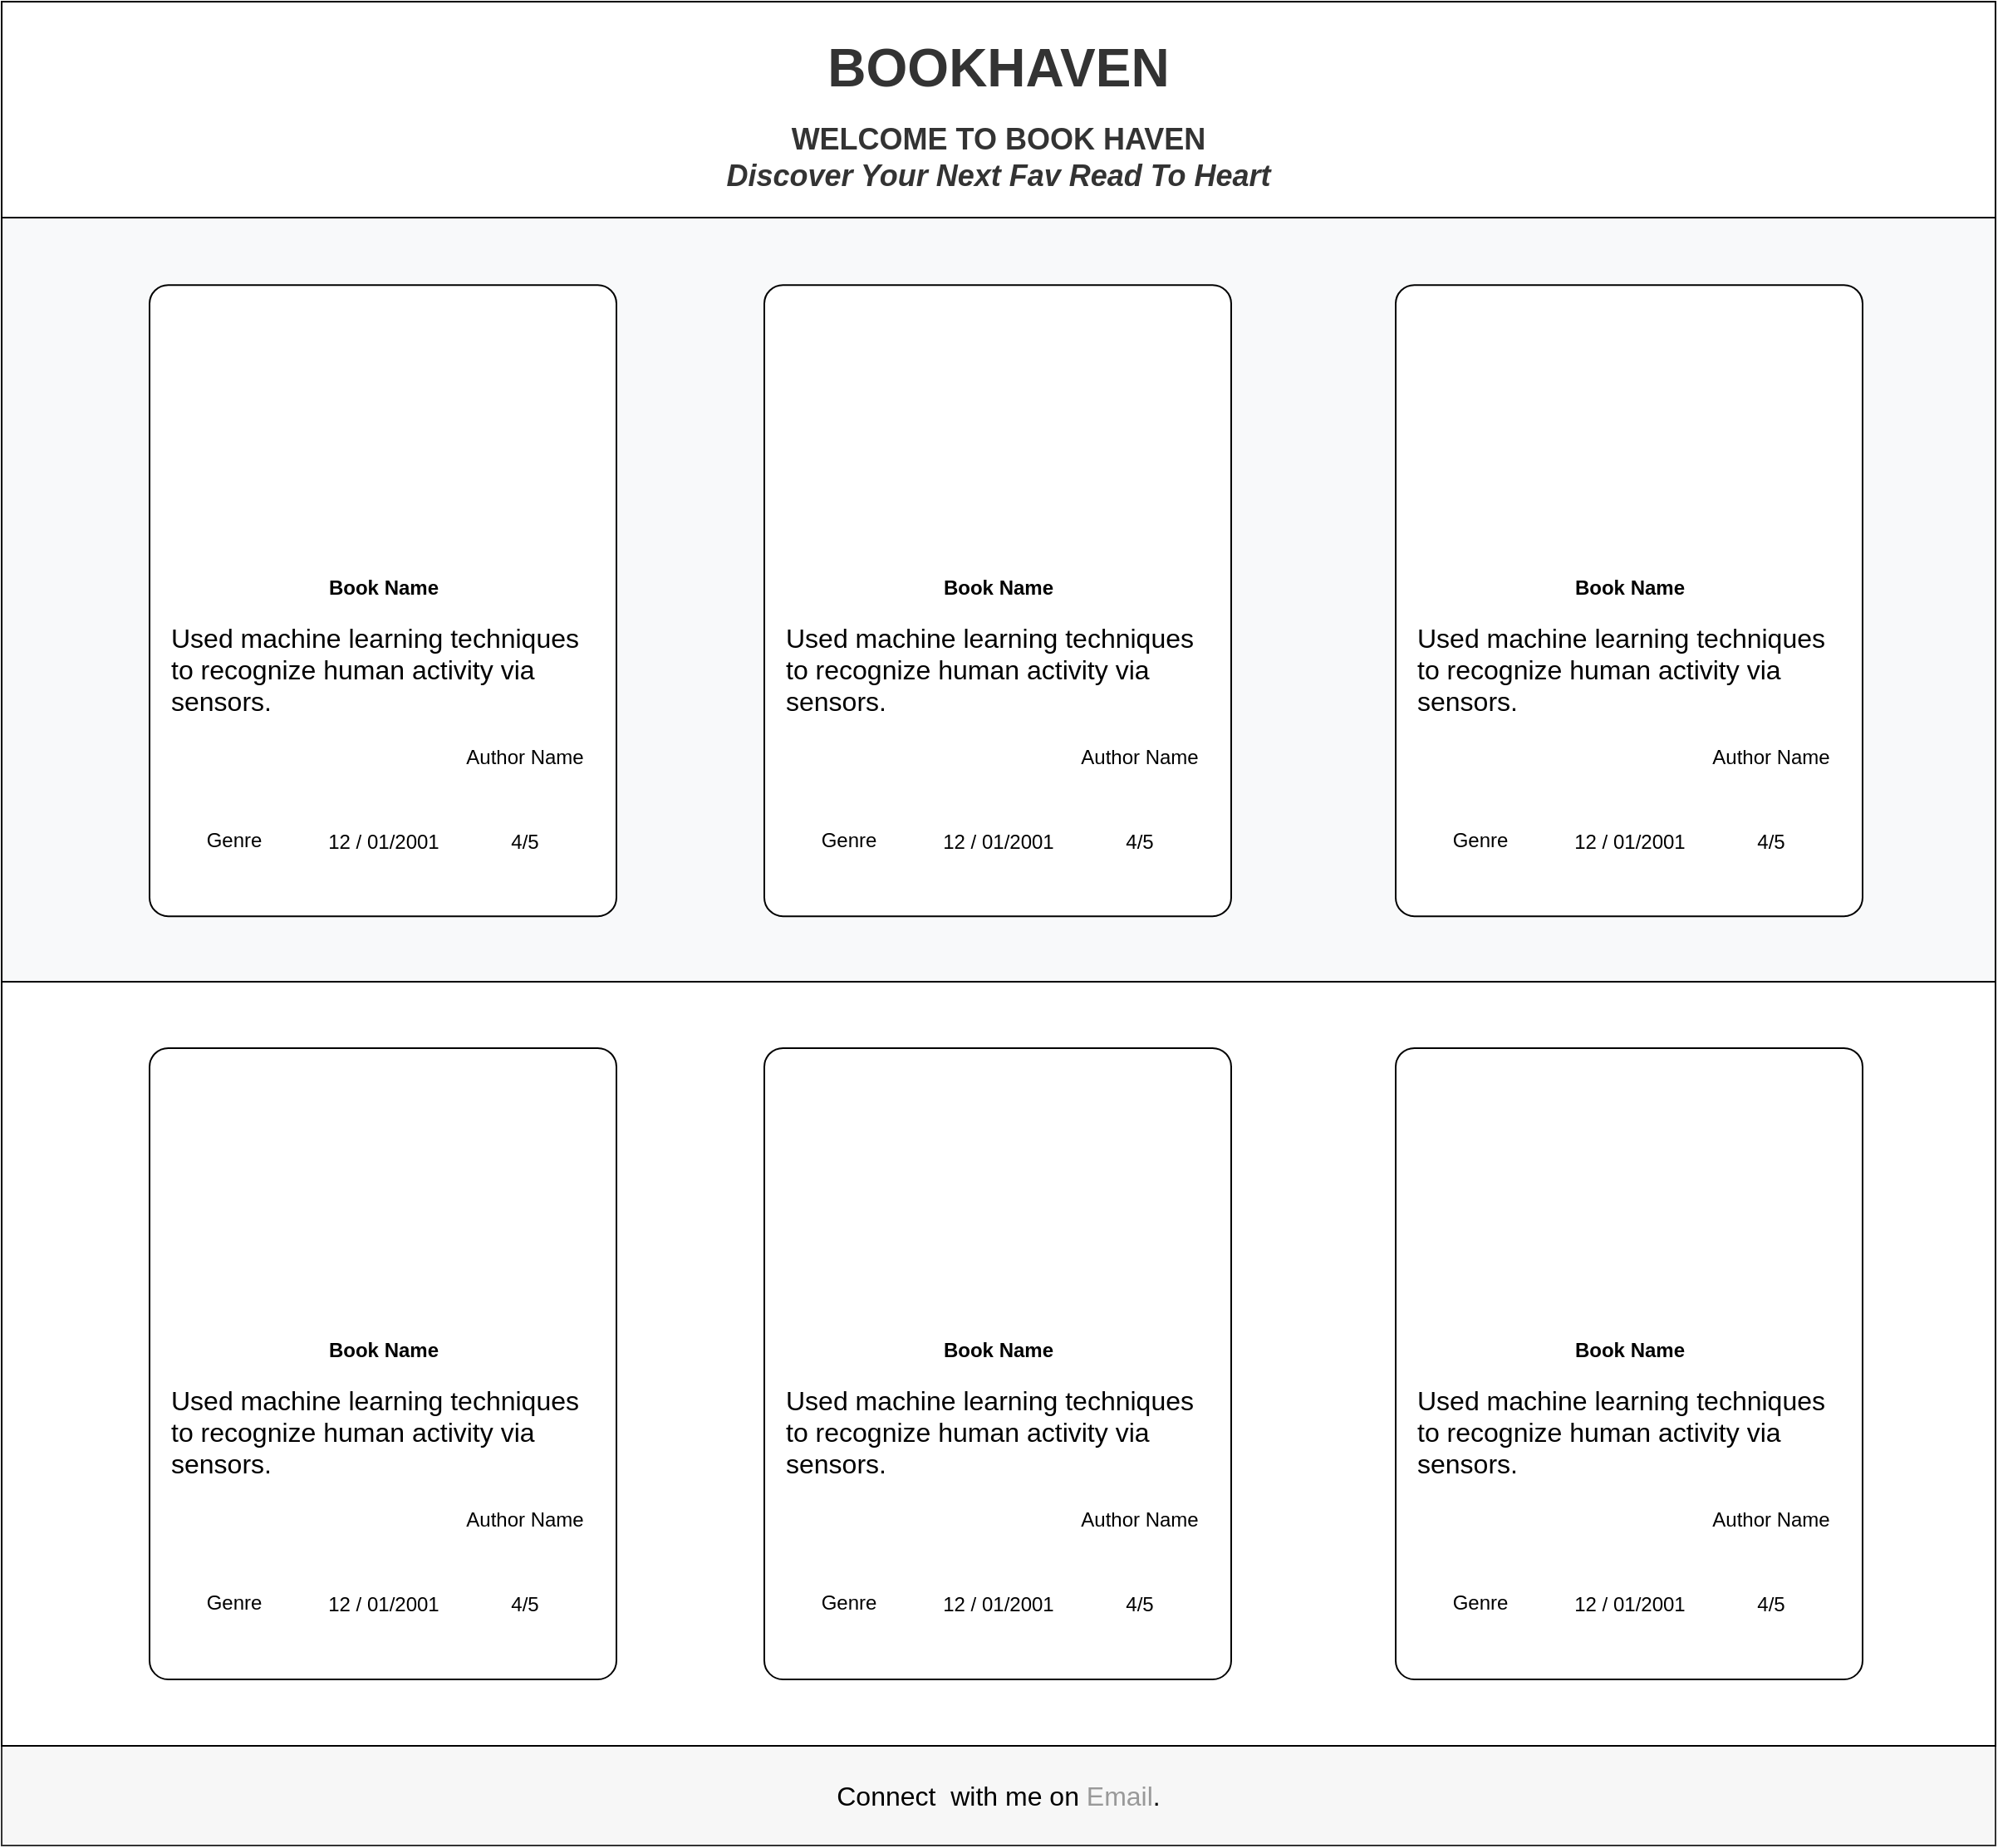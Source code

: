 <mxfile version="25.0.3">
  <diagram name="Page-1" id="jCGwE1LBPZgif49EneUD">
    <mxGraphModel dx="1224" dy="783" grid="1" gridSize="10" guides="1" tooltips="1" connect="1" arrows="1" fold="1" page="1" pageScale="1" pageWidth="1200" pageHeight="1920" math="0" shadow="0">
      <root>
        <mxCell id="0" />
        <mxCell id="1" parent="0" />
        <mxCell id="HLos1mIRZm7TwcqSez5J-85" value="" style="group;fillColor=none;" parent="1" vertex="1" connectable="0">
          <mxGeometry y="780" width="1200" height="480" as="geometry" />
        </mxCell>
        <mxCell id="HLos1mIRZm7TwcqSez5J-8" value="" style="rounded=0;whiteSpace=wrap;html=1;fillColor=#FFFFFF;fontColor=#ffffff;" parent="HLos1mIRZm7TwcqSez5J-85" vertex="1">
          <mxGeometry y="-50" width="1200" height="150" as="geometry" />
        </mxCell>
        <mxCell id="nu3RnHburqwjy4xu8POM-3" value="&lt;div&gt;&lt;font color=&quot;#333333&quot; size=&quot;1&quot;&gt;&lt;b style=&quot;font-size: 32px;&quot;&gt;BOOKHAVEN&lt;br&gt;&lt;/b&gt;&lt;/font&gt;&lt;/div&gt;&lt;div style=&quot;line-height: 50%;&quot;&gt;&lt;font color=&quot;#333333&quot; size=&quot;1&quot;&gt;&lt;b style=&quot;font-size: 32px;&quot;&gt;&lt;br&gt;&lt;/b&gt;&lt;/font&gt;&lt;/div&gt;&lt;div style=&quot;font-size: 18px;&quot;&gt;&lt;font color=&quot;#333333&quot; style=&quot;font-size: 18px;&quot;&gt;&lt;b&gt;WELCOME TO BOOK HAVEN&lt;/b&gt;&lt;/font&gt;&lt;/div&gt;&lt;div style=&quot;font-size: 18px;&quot;&gt;&lt;font color=&quot;#333333&quot; style=&quot;font-size: 18px;&quot;&gt;&lt;b&gt;&lt;i&gt;Discover Your Next Fav Read To Heart&lt;br&gt;&lt;/i&gt;&lt;/b&gt;&lt;/font&gt;&lt;/div&gt;&lt;div&gt;&lt;br&gt;&lt;/div&gt;" style="text;html=1;align=center;verticalAlign=middle;whiteSpace=wrap;rounded=0;strokeColor=none;fontColor=#FFFFFF;" parent="HLos1mIRZm7TwcqSez5J-85" vertex="1">
          <mxGeometry y="-50" width="1200" height="150" as="geometry" />
        </mxCell>
        <mxCell id="HLos1mIRZm7TwcqSez5J-87" value="" style="group" parent="1" vertex="1" connectable="0">
          <mxGeometry y="860" width="1200" height="460" as="geometry" />
        </mxCell>
        <mxCell id="HLos1mIRZm7TwcqSez5J-23" value="" style="rounded=0;whiteSpace=wrap;html=1;fillColor=#f8f9fa;" parent="HLos1mIRZm7TwcqSez5J-87" vertex="1">
          <mxGeometry width="1200" height="460.0" as="geometry" />
        </mxCell>
        <mxCell id="Gbr0lDLeI2ae-f9VhBkv-68" value="" style="group" parent="HLos1mIRZm7TwcqSez5J-87" vertex="1" connectable="0">
          <mxGeometry y="-30.002" width="1200" height="450.568" as="geometry" />
        </mxCell>
        <mxCell id="HLos1mIRZm7TwcqSez5J-16" value="" style="group;rounded=0;" parent="Gbr0lDLeI2ae-f9VhBkv-68" vertex="1" connectable="0">
          <mxGeometry x="90" y="70.568" width="280" height="380" as="geometry" />
        </mxCell>
        <mxCell id="HLos1mIRZm7TwcqSez5J-15" value="" style="rounded=1;whiteSpace=wrap;html=1;glass=0;labelPadding=0;arcSize=4;" parent="HLos1mIRZm7TwcqSez5J-16" vertex="1">
          <mxGeometry x="-1" width="281" height="380" as="geometry" />
        </mxCell>
        <mxCell id="Gbr0lDLeI2ae-f9VhBkv-17" value="" style="shape=image;html=1;verticalAlign=top;verticalLabelPosition=bottom;labelBackgroundColor=#ffffff;imageAspect=0;aspect=fixed;image=https://cdn2.iconfinder.com/data/icons/crystalproject/128x128/mimetypes/image.png" parent="HLos1mIRZm7TwcqSez5J-16" vertex="1">
          <mxGeometry x="54.5" y="9.43" width="170" height="170" as="geometry" />
        </mxCell>
        <mxCell id="Gbr0lDLeI2ae-f9VhBkv-22" value="&lt;b&gt;Book Name&lt;br&gt;&lt;/b&gt;" style="text;html=1;align=center;verticalAlign=middle;whiteSpace=wrap;rounded=0;" parent="HLos1mIRZm7TwcqSez5J-16" vertex="1">
          <mxGeometry x="40" y="164.659" width="200" height="35.284" as="geometry" />
        </mxCell>
        <mxCell id="Gbr0lDLeI2ae-f9VhBkv-27" value="&lt;div align=&quot;left&quot;&gt;&lt;font style=&quot;font-size: 16px;&quot;&gt;Used machine learning techniques to recognize human activity via sensors.&lt;br&gt;&lt;/font&gt;&lt;/div&gt;" style="text;html=1;align=left;verticalAlign=middle;whiteSpace=wrap;rounded=0;" parent="HLos1mIRZm7TwcqSez5J-16" vertex="1">
          <mxGeometry x="9.5" y="199.94" width="260" height="62.73" as="geometry" />
        </mxCell>
        <mxCell id="Jl-aKupMv36PsG1tpd38-4" value="Author Name" style="text;html=1;align=center;verticalAlign=middle;whiteSpace=wrap;rounded=0;" parent="HLos1mIRZm7TwcqSez5J-16" vertex="1">
          <mxGeometry x="180" y="269.43" width="90" height="30" as="geometry" />
        </mxCell>
        <mxCell id="Jl-aKupMv36PsG1tpd38-5" value="Genre" style="text;html=1;align=center;verticalAlign=middle;whiteSpace=wrap;rounded=0;" parent="HLos1mIRZm7TwcqSez5J-16" vertex="1">
          <mxGeometry x="20" y="319.434" width="60" height="30" as="geometry" />
        </mxCell>
        <mxCell id="Jl-aKupMv36PsG1tpd38-6" value="12 / 01/2001" style="text;html=1;align=center;verticalAlign=middle;whiteSpace=wrap;rounded=0;" parent="HLos1mIRZm7TwcqSez5J-16" vertex="1">
          <mxGeometry x="104.5" y="320.43" width="70" height="30" as="geometry" />
        </mxCell>
        <mxCell id="Jl-aKupMv36PsG1tpd38-7" value="4/5" style="text;html=1;align=center;verticalAlign=middle;whiteSpace=wrap;rounded=0;" parent="HLos1mIRZm7TwcqSez5J-16" vertex="1">
          <mxGeometry x="195" y="320.434" width="60" height="30" as="geometry" />
        </mxCell>
        <mxCell id="Jl-aKupMv36PsG1tpd38-8" value="" style="group;rounded=0;" parent="HLos1mIRZm7TwcqSez5J-87" vertex="1" connectable="0">
          <mxGeometry x="460" y="40.566" width="280" height="380" as="geometry" />
        </mxCell>
        <mxCell id="Jl-aKupMv36PsG1tpd38-9" value="" style="rounded=1;whiteSpace=wrap;html=1;glass=0;labelPadding=0;arcSize=4;" parent="Jl-aKupMv36PsG1tpd38-8" vertex="1">
          <mxGeometry x="-1" width="281" height="380" as="geometry" />
        </mxCell>
        <mxCell id="Jl-aKupMv36PsG1tpd38-10" value="" style="shape=image;html=1;verticalAlign=top;verticalLabelPosition=bottom;labelBackgroundColor=#ffffff;imageAspect=0;aspect=fixed;image=https://cdn2.iconfinder.com/data/icons/crystalproject/128x128/mimetypes/image.png" parent="Jl-aKupMv36PsG1tpd38-8" vertex="1">
          <mxGeometry x="55" y="9.43" width="170" height="170" as="geometry" />
        </mxCell>
        <mxCell id="Jl-aKupMv36PsG1tpd38-11" value="&lt;b&gt;Book Name&lt;br&gt;&lt;/b&gt;" style="text;html=1;align=center;verticalAlign=middle;whiteSpace=wrap;rounded=0;" parent="Jl-aKupMv36PsG1tpd38-8" vertex="1">
          <mxGeometry x="40" y="164.659" width="200" height="35.284" as="geometry" />
        </mxCell>
        <mxCell id="Jl-aKupMv36PsG1tpd38-12" value="&lt;div align=&quot;left&quot;&gt;&lt;font style=&quot;font-size: 16px;&quot;&gt;Used machine learning techniques to recognize human activity via sensors.&lt;br&gt;&lt;/font&gt;&lt;/div&gt;" style="text;html=1;align=left;verticalAlign=middle;whiteSpace=wrap;rounded=0;" parent="Jl-aKupMv36PsG1tpd38-8" vertex="1">
          <mxGeometry x="9.5" y="199.94" width="260" height="62.73" as="geometry" />
        </mxCell>
        <mxCell id="Jl-aKupMv36PsG1tpd38-13" value="Author Name" style="text;html=1;align=center;verticalAlign=middle;whiteSpace=wrap;rounded=0;" parent="Jl-aKupMv36PsG1tpd38-8" vertex="1">
          <mxGeometry x="180" y="269.43" width="90" height="30" as="geometry" />
        </mxCell>
        <mxCell id="Jl-aKupMv36PsG1tpd38-14" value="Genre" style="text;html=1;align=center;verticalAlign=middle;whiteSpace=wrap;rounded=0;" parent="Jl-aKupMv36PsG1tpd38-8" vertex="1">
          <mxGeometry x="20" y="319.434" width="60" height="30" as="geometry" />
        </mxCell>
        <mxCell id="Jl-aKupMv36PsG1tpd38-15" value="12 / 01/2001" style="text;html=1;align=center;verticalAlign=middle;whiteSpace=wrap;rounded=0;" parent="Jl-aKupMv36PsG1tpd38-8" vertex="1">
          <mxGeometry x="104.5" y="320.43" width="70" height="30" as="geometry" />
        </mxCell>
        <mxCell id="Jl-aKupMv36PsG1tpd38-16" value="4/5" style="text;html=1;align=center;verticalAlign=middle;whiteSpace=wrap;rounded=0;" parent="Jl-aKupMv36PsG1tpd38-8" vertex="1">
          <mxGeometry x="195" y="320.434" width="60" height="30" as="geometry" />
        </mxCell>
        <mxCell id="Jl-aKupMv36PsG1tpd38-17" value="" style="group;rounded=0;" parent="HLos1mIRZm7TwcqSez5J-87" vertex="1" connectable="0">
          <mxGeometry x="840" y="40.566" width="280" height="380" as="geometry" />
        </mxCell>
        <mxCell id="Jl-aKupMv36PsG1tpd38-18" value="" style="rounded=1;whiteSpace=wrap;html=1;glass=0;labelPadding=0;arcSize=4;" parent="Jl-aKupMv36PsG1tpd38-17" vertex="1">
          <mxGeometry x="-1" width="281" height="380" as="geometry" />
        </mxCell>
        <mxCell id="Jl-aKupMv36PsG1tpd38-19" value="" style="shape=image;html=1;verticalAlign=top;verticalLabelPosition=bottom;labelBackgroundColor=#ffffff;imageAspect=0;aspect=fixed;image=https://cdn2.iconfinder.com/data/icons/crystalproject/128x128/mimetypes/image.png" parent="Jl-aKupMv36PsG1tpd38-17" vertex="1">
          <mxGeometry x="55" y="9.43" width="170" height="170" as="geometry" />
        </mxCell>
        <mxCell id="Jl-aKupMv36PsG1tpd38-20" value="&lt;b&gt;Book Name&lt;br&gt;&lt;/b&gt;" style="text;html=1;align=center;verticalAlign=middle;whiteSpace=wrap;rounded=0;" parent="Jl-aKupMv36PsG1tpd38-17" vertex="1">
          <mxGeometry x="40" y="164.659" width="200" height="35.284" as="geometry" />
        </mxCell>
        <mxCell id="Jl-aKupMv36PsG1tpd38-21" value="&lt;div align=&quot;left&quot;&gt;&lt;font style=&quot;font-size: 16px;&quot;&gt;Used machine learning techniques to recognize human activity via sensors.&lt;br&gt;&lt;/font&gt;&lt;/div&gt;" style="text;html=1;align=left;verticalAlign=middle;whiteSpace=wrap;rounded=0;" parent="Jl-aKupMv36PsG1tpd38-17" vertex="1">
          <mxGeometry x="9.5" y="199.94" width="260" height="62.73" as="geometry" />
        </mxCell>
        <mxCell id="Jl-aKupMv36PsG1tpd38-22" value="Author Name" style="text;html=1;align=center;verticalAlign=middle;whiteSpace=wrap;rounded=0;" parent="Jl-aKupMv36PsG1tpd38-17" vertex="1">
          <mxGeometry x="180" y="269.43" width="90" height="30" as="geometry" />
        </mxCell>
        <mxCell id="Jl-aKupMv36PsG1tpd38-23" value="Genre" style="text;html=1;align=center;verticalAlign=middle;whiteSpace=wrap;rounded=0;" parent="Jl-aKupMv36PsG1tpd38-17" vertex="1">
          <mxGeometry x="20" y="319.434" width="60" height="30" as="geometry" />
        </mxCell>
        <mxCell id="Jl-aKupMv36PsG1tpd38-24" value="12 / 01/2001" style="text;html=1;align=center;verticalAlign=middle;whiteSpace=wrap;rounded=0;" parent="Jl-aKupMv36PsG1tpd38-17" vertex="1">
          <mxGeometry x="104.5" y="320.43" width="70" height="30" as="geometry" />
        </mxCell>
        <mxCell id="Jl-aKupMv36PsG1tpd38-25" value="4/5" style="text;html=1;align=center;verticalAlign=middle;whiteSpace=wrap;rounded=0;" parent="Jl-aKupMv36PsG1tpd38-17" vertex="1">
          <mxGeometry x="195" y="320.434" width="60" height="30" as="geometry" />
        </mxCell>
        <mxCell id="HLos1mIRZm7TwcqSez5J-93" value="" style="group" parent="1" vertex="1" connectable="0">
          <mxGeometry y="1780" width="1200" height="60" as="geometry" />
        </mxCell>
        <mxCell id="HLos1mIRZm7TwcqSez5J-84" value="" style="rounded=0;whiteSpace=wrap;html=1;strokeColor=#333333;fillColor=#F7F7F7;" parent="HLos1mIRZm7TwcqSez5J-93" vertex="1">
          <mxGeometry width="1200" height="60" as="geometry" />
        </mxCell>
        <mxCell id="Gbr0lDLeI2ae-f9VhBkv-101" value="&lt;font style=&quot;font-size: 16px;&quot;&gt;Connect&amp;nbsp; with me on &lt;font color=&quot;#999999&quot;&gt;Email&lt;/font&gt;.&lt;/font&gt;" style="text;html=1;align=center;verticalAlign=middle;whiteSpace=wrap;rounded=0;" parent="HLos1mIRZm7TwcqSez5J-93" vertex="1">
          <mxGeometry width="1200" height="60" as="geometry" />
        </mxCell>
        <mxCell id="Jl-aKupMv36PsG1tpd38-26" value="" style="rounded=0;whiteSpace=wrap;html=1;fillColor=#FFFFFF;" parent="1" vertex="1">
          <mxGeometry y="1320" width="1200" height="460.0" as="geometry" />
        </mxCell>
        <mxCell id="Jl-aKupMv36PsG1tpd38-47" value="" style="group;rounded=0;" parent="1" vertex="1" connectable="0">
          <mxGeometry x="90" y="1359.996" width="280" height="380" as="geometry" />
        </mxCell>
        <mxCell id="Jl-aKupMv36PsG1tpd38-48" value="" style="rounded=1;whiteSpace=wrap;html=1;glass=0;labelPadding=0;arcSize=4;" parent="Jl-aKupMv36PsG1tpd38-47" vertex="1">
          <mxGeometry x="-1" width="281" height="380" as="geometry" />
        </mxCell>
        <mxCell id="Jl-aKupMv36PsG1tpd38-49" value="" style="shape=image;html=1;verticalAlign=top;verticalLabelPosition=bottom;labelBackgroundColor=#ffffff;imageAspect=0;aspect=fixed;image=https://cdn2.iconfinder.com/data/icons/crystalproject/128x128/mimetypes/image.png" parent="Jl-aKupMv36PsG1tpd38-47" vertex="1">
          <mxGeometry x="54.5" y="9.43" width="170" height="170" as="geometry" />
        </mxCell>
        <mxCell id="Jl-aKupMv36PsG1tpd38-50" value="&lt;b&gt;Book Name&lt;/b&gt;&lt;b&gt;&lt;br&gt;&lt;/b&gt;" style="text;html=1;align=center;verticalAlign=middle;whiteSpace=wrap;rounded=0;" parent="Jl-aKupMv36PsG1tpd38-47" vertex="1">
          <mxGeometry x="40" y="164.659" width="200" height="35.284" as="geometry" />
        </mxCell>
        <mxCell id="Jl-aKupMv36PsG1tpd38-51" value="&lt;div align=&quot;left&quot;&gt;&lt;font style=&quot;font-size: 16px;&quot;&gt;Used machine learning techniques to recognize human activity via sensors.&lt;br&gt;&lt;/font&gt;&lt;/div&gt;" style="text;html=1;align=left;verticalAlign=middle;whiteSpace=wrap;rounded=0;" parent="Jl-aKupMv36PsG1tpd38-47" vertex="1">
          <mxGeometry x="9.5" y="199.94" width="260" height="62.73" as="geometry" />
        </mxCell>
        <mxCell id="Jl-aKupMv36PsG1tpd38-52" value="Author Name" style="text;html=1;align=center;verticalAlign=middle;whiteSpace=wrap;rounded=0;" parent="Jl-aKupMv36PsG1tpd38-47" vertex="1">
          <mxGeometry x="180" y="269.43" width="90" height="30" as="geometry" />
        </mxCell>
        <mxCell id="Jl-aKupMv36PsG1tpd38-53" value="Genre" style="text;html=1;align=center;verticalAlign=middle;whiteSpace=wrap;rounded=0;" parent="Jl-aKupMv36PsG1tpd38-47" vertex="1">
          <mxGeometry x="20" y="319.434" width="60" height="30" as="geometry" />
        </mxCell>
        <mxCell id="Jl-aKupMv36PsG1tpd38-54" value="12 / 01/2001" style="text;html=1;align=center;verticalAlign=middle;whiteSpace=wrap;rounded=0;" parent="Jl-aKupMv36PsG1tpd38-47" vertex="1">
          <mxGeometry x="104.5" y="320.43" width="70" height="30" as="geometry" />
        </mxCell>
        <mxCell id="Jl-aKupMv36PsG1tpd38-55" value="4/5" style="text;html=1;align=center;verticalAlign=middle;whiteSpace=wrap;rounded=0;" parent="Jl-aKupMv36PsG1tpd38-47" vertex="1">
          <mxGeometry x="195" y="320.434" width="60" height="30" as="geometry" />
        </mxCell>
        <mxCell id="Jl-aKupMv36PsG1tpd38-57" value="" style="group;rounded=0;" parent="1" vertex="1" connectable="0">
          <mxGeometry x="460" y="1359.996" width="280" height="380" as="geometry" />
        </mxCell>
        <mxCell id="Jl-aKupMv36PsG1tpd38-58" value="" style="rounded=1;whiteSpace=wrap;html=1;glass=0;labelPadding=0;arcSize=4;" parent="Jl-aKupMv36PsG1tpd38-57" vertex="1">
          <mxGeometry x="-1" width="281" height="380" as="geometry" />
        </mxCell>
        <mxCell id="Jl-aKupMv36PsG1tpd38-59" value="" style="shape=image;html=1;verticalAlign=top;verticalLabelPosition=bottom;labelBackgroundColor=#ffffff;imageAspect=0;aspect=fixed;image=https://cdn2.iconfinder.com/data/icons/crystalproject/128x128/mimetypes/image.png" parent="Jl-aKupMv36PsG1tpd38-57" vertex="1">
          <mxGeometry x="54.5" y="9.43" width="170" height="170" as="geometry" />
        </mxCell>
        <mxCell id="Jl-aKupMv36PsG1tpd38-60" value="&lt;b&gt;Book Name&lt;/b&gt;&lt;b&gt;&lt;br&gt;&lt;/b&gt;" style="text;html=1;align=center;verticalAlign=middle;whiteSpace=wrap;rounded=0;" parent="Jl-aKupMv36PsG1tpd38-57" vertex="1">
          <mxGeometry x="40" y="164.659" width="200" height="35.284" as="geometry" />
        </mxCell>
        <mxCell id="Jl-aKupMv36PsG1tpd38-61" value="&lt;div align=&quot;left&quot;&gt;&lt;font style=&quot;font-size: 16px;&quot;&gt;Used machine learning techniques to recognize human activity via sensors.&lt;br&gt;&lt;/font&gt;&lt;/div&gt;" style="text;html=1;align=left;verticalAlign=middle;whiteSpace=wrap;rounded=0;" parent="Jl-aKupMv36PsG1tpd38-57" vertex="1">
          <mxGeometry x="9.5" y="199.94" width="260" height="62.73" as="geometry" />
        </mxCell>
        <mxCell id="Jl-aKupMv36PsG1tpd38-62" value="Author Name" style="text;html=1;align=center;verticalAlign=middle;whiteSpace=wrap;rounded=0;" parent="Jl-aKupMv36PsG1tpd38-57" vertex="1">
          <mxGeometry x="180" y="269.43" width="90" height="30" as="geometry" />
        </mxCell>
        <mxCell id="Jl-aKupMv36PsG1tpd38-63" value="Genre" style="text;html=1;align=center;verticalAlign=middle;whiteSpace=wrap;rounded=0;" parent="Jl-aKupMv36PsG1tpd38-57" vertex="1">
          <mxGeometry x="20" y="319.434" width="60" height="30" as="geometry" />
        </mxCell>
        <mxCell id="Jl-aKupMv36PsG1tpd38-64" value="12 / 01/2001" style="text;html=1;align=center;verticalAlign=middle;whiteSpace=wrap;rounded=0;" parent="Jl-aKupMv36PsG1tpd38-57" vertex="1">
          <mxGeometry x="104.5" y="320.43" width="70" height="30" as="geometry" />
        </mxCell>
        <mxCell id="Jl-aKupMv36PsG1tpd38-65" value="4/5" style="text;html=1;align=center;verticalAlign=middle;whiteSpace=wrap;rounded=0;" parent="Jl-aKupMv36PsG1tpd38-57" vertex="1">
          <mxGeometry x="195" y="320.434" width="60" height="30" as="geometry" />
        </mxCell>
        <mxCell id="Jl-aKupMv36PsG1tpd38-67" value="" style="group;rounded=0;" parent="1" vertex="1" connectable="0">
          <mxGeometry x="840" y="1359.996" width="280" height="380" as="geometry" />
        </mxCell>
        <mxCell id="Jl-aKupMv36PsG1tpd38-68" value="" style="rounded=1;whiteSpace=wrap;html=1;glass=0;labelPadding=0;arcSize=4;" parent="Jl-aKupMv36PsG1tpd38-67" vertex="1">
          <mxGeometry x="-1" width="281" height="380" as="geometry" />
        </mxCell>
        <mxCell id="Jl-aKupMv36PsG1tpd38-69" value="" style="shape=image;html=1;verticalAlign=top;verticalLabelPosition=bottom;labelBackgroundColor=#ffffff;imageAspect=0;aspect=fixed;image=https://cdn2.iconfinder.com/data/icons/crystalproject/128x128/mimetypes/image.png" parent="Jl-aKupMv36PsG1tpd38-67" vertex="1">
          <mxGeometry x="54.5" y="9.43" width="170" height="170" as="geometry" />
        </mxCell>
        <mxCell id="Jl-aKupMv36PsG1tpd38-70" value="&lt;b&gt;Book Name&lt;br&gt;&lt;/b&gt;" style="text;html=1;align=center;verticalAlign=middle;whiteSpace=wrap;rounded=0;" parent="Jl-aKupMv36PsG1tpd38-67" vertex="1">
          <mxGeometry x="40" y="164.659" width="200" height="35.284" as="geometry" />
        </mxCell>
        <mxCell id="Jl-aKupMv36PsG1tpd38-71" value="&lt;div align=&quot;left&quot;&gt;&lt;font style=&quot;font-size: 16px;&quot;&gt;Used machine learning techniques to recognize human activity via sensors.&lt;br&gt;&lt;/font&gt;&lt;/div&gt;" style="text;html=1;align=left;verticalAlign=middle;whiteSpace=wrap;rounded=0;" parent="Jl-aKupMv36PsG1tpd38-67" vertex="1">
          <mxGeometry x="9.5" y="199.94" width="260" height="62.73" as="geometry" />
        </mxCell>
        <mxCell id="Jl-aKupMv36PsG1tpd38-72" value="Author Name" style="text;html=1;align=center;verticalAlign=middle;whiteSpace=wrap;rounded=0;" parent="Jl-aKupMv36PsG1tpd38-67" vertex="1">
          <mxGeometry x="180" y="269.43" width="90" height="30" as="geometry" />
        </mxCell>
        <mxCell id="Jl-aKupMv36PsG1tpd38-73" value="Genre" style="text;html=1;align=center;verticalAlign=middle;whiteSpace=wrap;rounded=0;" parent="Jl-aKupMv36PsG1tpd38-67" vertex="1">
          <mxGeometry x="20" y="319.434" width="60" height="30" as="geometry" />
        </mxCell>
        <mxCell id="Jl-aKupMv36PsG1tpd38-74" value="12 / 01/2001" style="text;html=1;align=center;verticalAlign=middle;whiteSpace=wrap;rounded=0;" parent="Jl-aKupMv36PsG1tpd38-67" vertex="1">
          <mxGeometry x="104.5" y="320.43" width="70" height="30" as="geometry" />
        </mxCell>
        <mxCell id="Jl-aKupMv36PsG1tpd38-75" value="4/5" style="text;html=1;align=center;verticalAlign=middle;whiteSpace=wrap;rounded=0;" parent="Jl-aKupMv36PsG1tpd38-67" vertex="1">
          <mxGeometry x="195" y="320.434" width="60" height="30" as="geometry" />
        </mxCell>
      </root>
    </mxGraphModel>
  </diagram>
</mxfile>
